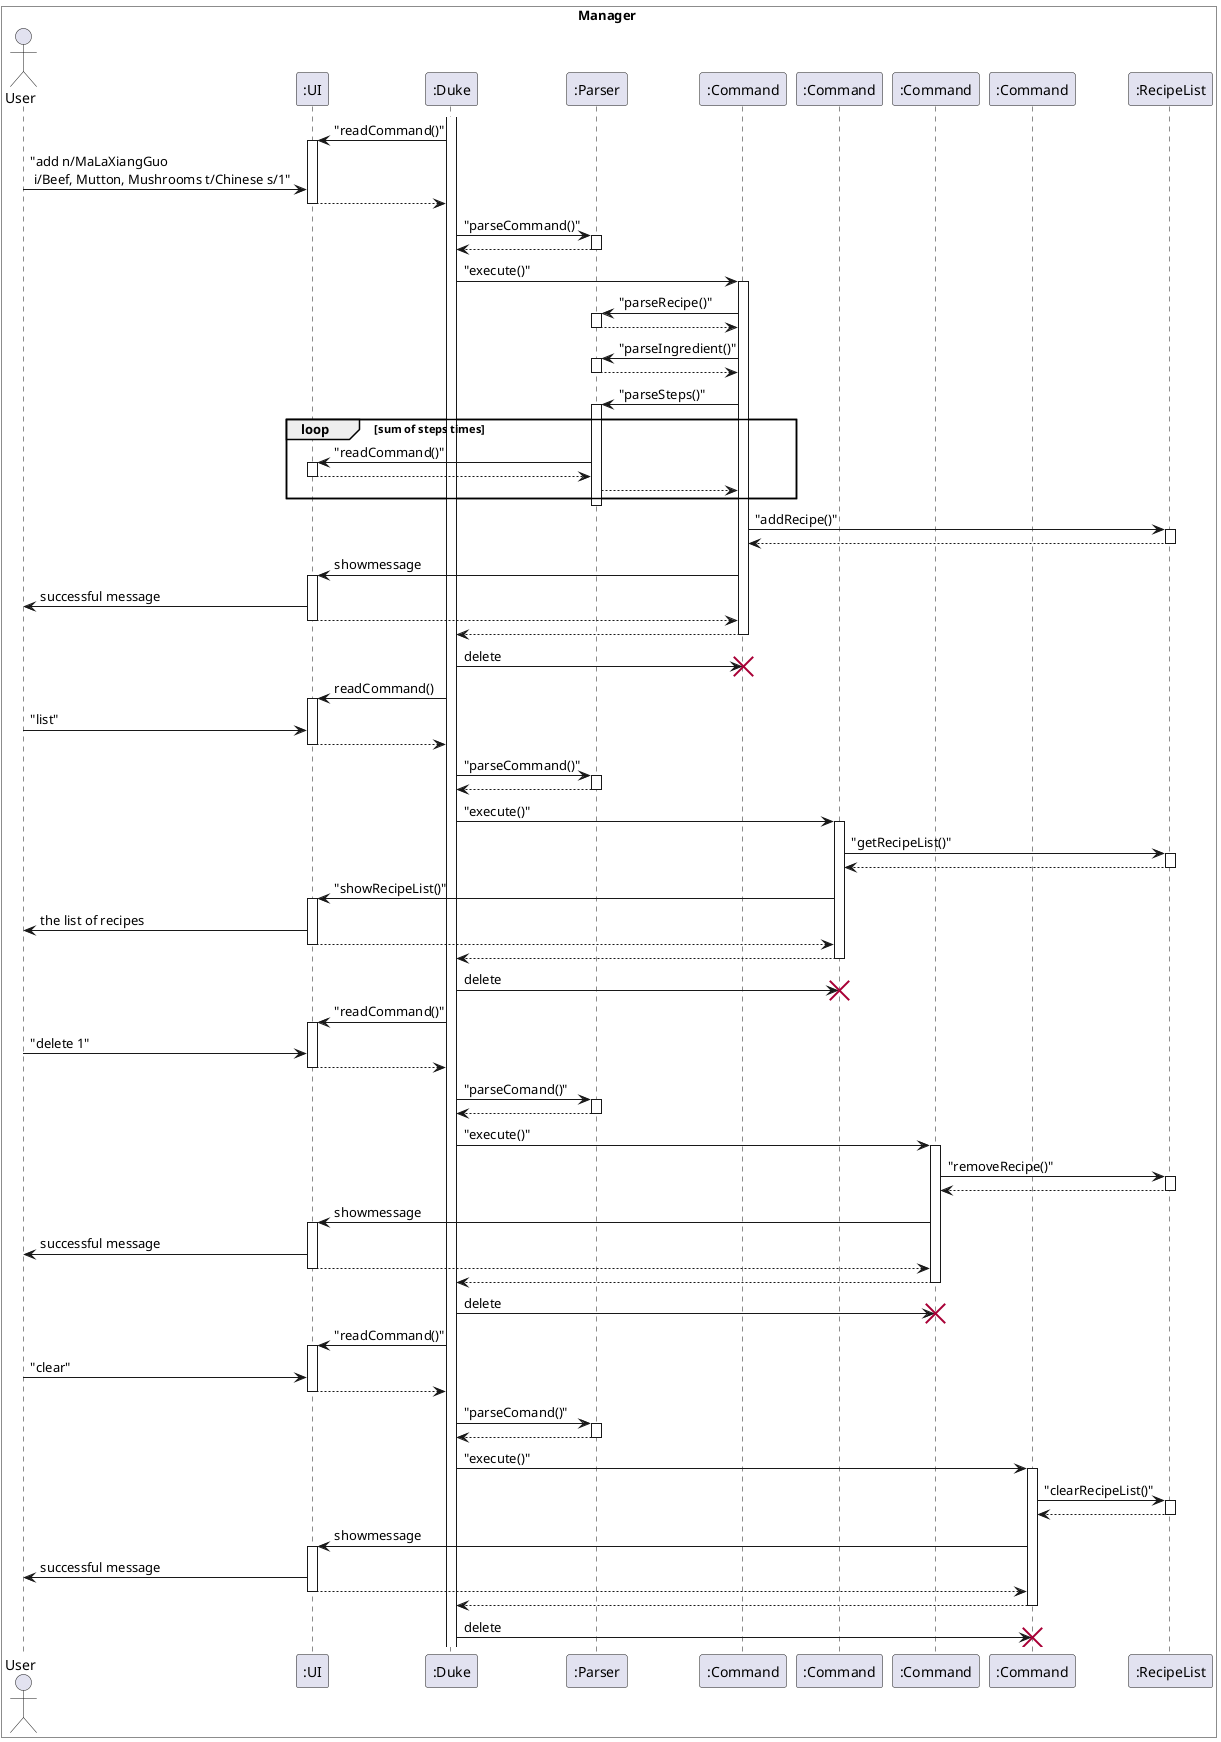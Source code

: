 @startuml RecipeManage 
box Manager #White
Actor User 
participant ":UI" as UI
participant ":Duke" as Duke
participant ":Parser" as Parser
participant ":Command" as Command1
participant ":Command" as Command2
participant ":Command" as Command3
participant ":Command" as Command4
participant ":RecipeList" as RecipeList
end box 

activate Duke
Duke -> UI : "readCommand()"
activate UI
User -> UI : "add n/MaLaXiangGuo\n i/Beef, Mutton, Mushrooms t/Chinese s/1"
UI --> Duke
deactivate UI
Duke -> Parser : "parseCommand()"
activate Parser
Parser --> Duke 
deactivate Parser
Duke -> Command1 : "execute()"
activate Command1
Command1 -> Parser : "parseRecipe()"
activate Parser
Parser --> Command1
deactivate Parser
Command1 -> Parser : "parseIngredient()"
activate Parser
Parser --> Command1
deactivate Parser
Command1 -> Parser : "parseSteps()"
activate Parser
loop sum of steps times  
Parser -> UI : "readCommand()"
activate UI
UI --> Parser
deactivate UI
Parser --> Command1
end loop
deactivate Parser
Command1 -> RecipeList : "addRecipe()"
activate RecipeList
RecipeList --> Command1
deactivate RecipeList
Command1 -> UI : showmessage
activate UI
UI -> User : successful message
UI --> Command1
deactivate UI
Command1 --> Duke
deactivate Command1
Duke -> Command1 : delete
destroy Command1
Duke -> UI : readCommand()
activate UI
User -> UI : "list"
UI --> Duke
deactivate UI
Duke -> Parser : "parseCommand()"
activate Parser
Parser --> Duke
deactivate Parser
Duke -> Command2 : "execute()"
activate Command2
Command2 -> RecipeList : "getRecipeList()"
activate RecipeList
RecipeList --> Command2
deactivate RecipeList
Command2 -> UI : "showRecipeList()"
activate UI
UI -> User : the list of recipes
UI --> Command2
deactivate UI
Command2 --> Duke
deactivate Command2
Duke -> Command2 : delete
destroy Command2
Duke -> UI : "readCommand()"
activate UI
User -> UI : "delete 1"
UI --> Duke
deactivate UI
Duke -> Parser : "parseComand()"
activate Parser
Parser --> Duke
deactivate Parser
Duke -> Command3 : "execute()"
activate Command3
Command3 -> RecipeList : "removeRecipe()"
activate RecipeList
RecipeList --> Command3
deactivate RecipeList
Command3 -> UI : showmessage
activate UI
UI -> User : successful message
UI --> Command3
deactivate UI
Command3 --> Duke
deactivate Command3
Duke -> Command3 : delete
destroy Command3
Duke -> UI : "readCommand()"
activate UI
User -> UI : "clear"
UI --> Duke
deactivate UI
Duke -> Parser : "parseComand()"
activate Parser
Parser --> Duke
deactivate Parser
Duke -> Command4 : "execute()"
activate Command4
Command4 -> RecipeList : "clearRecipeList()"
activate RecipeList
RecipeList --> Command4
deactivate RecipeList
Command4 -> UI : showmessage
activate UI
UI -> User : successful message
UI --> Command4
deactivate UI
Command4 --> Duke
deactivate Command4
Duke -> Command4 : delete
destroy Command4
@enduml
